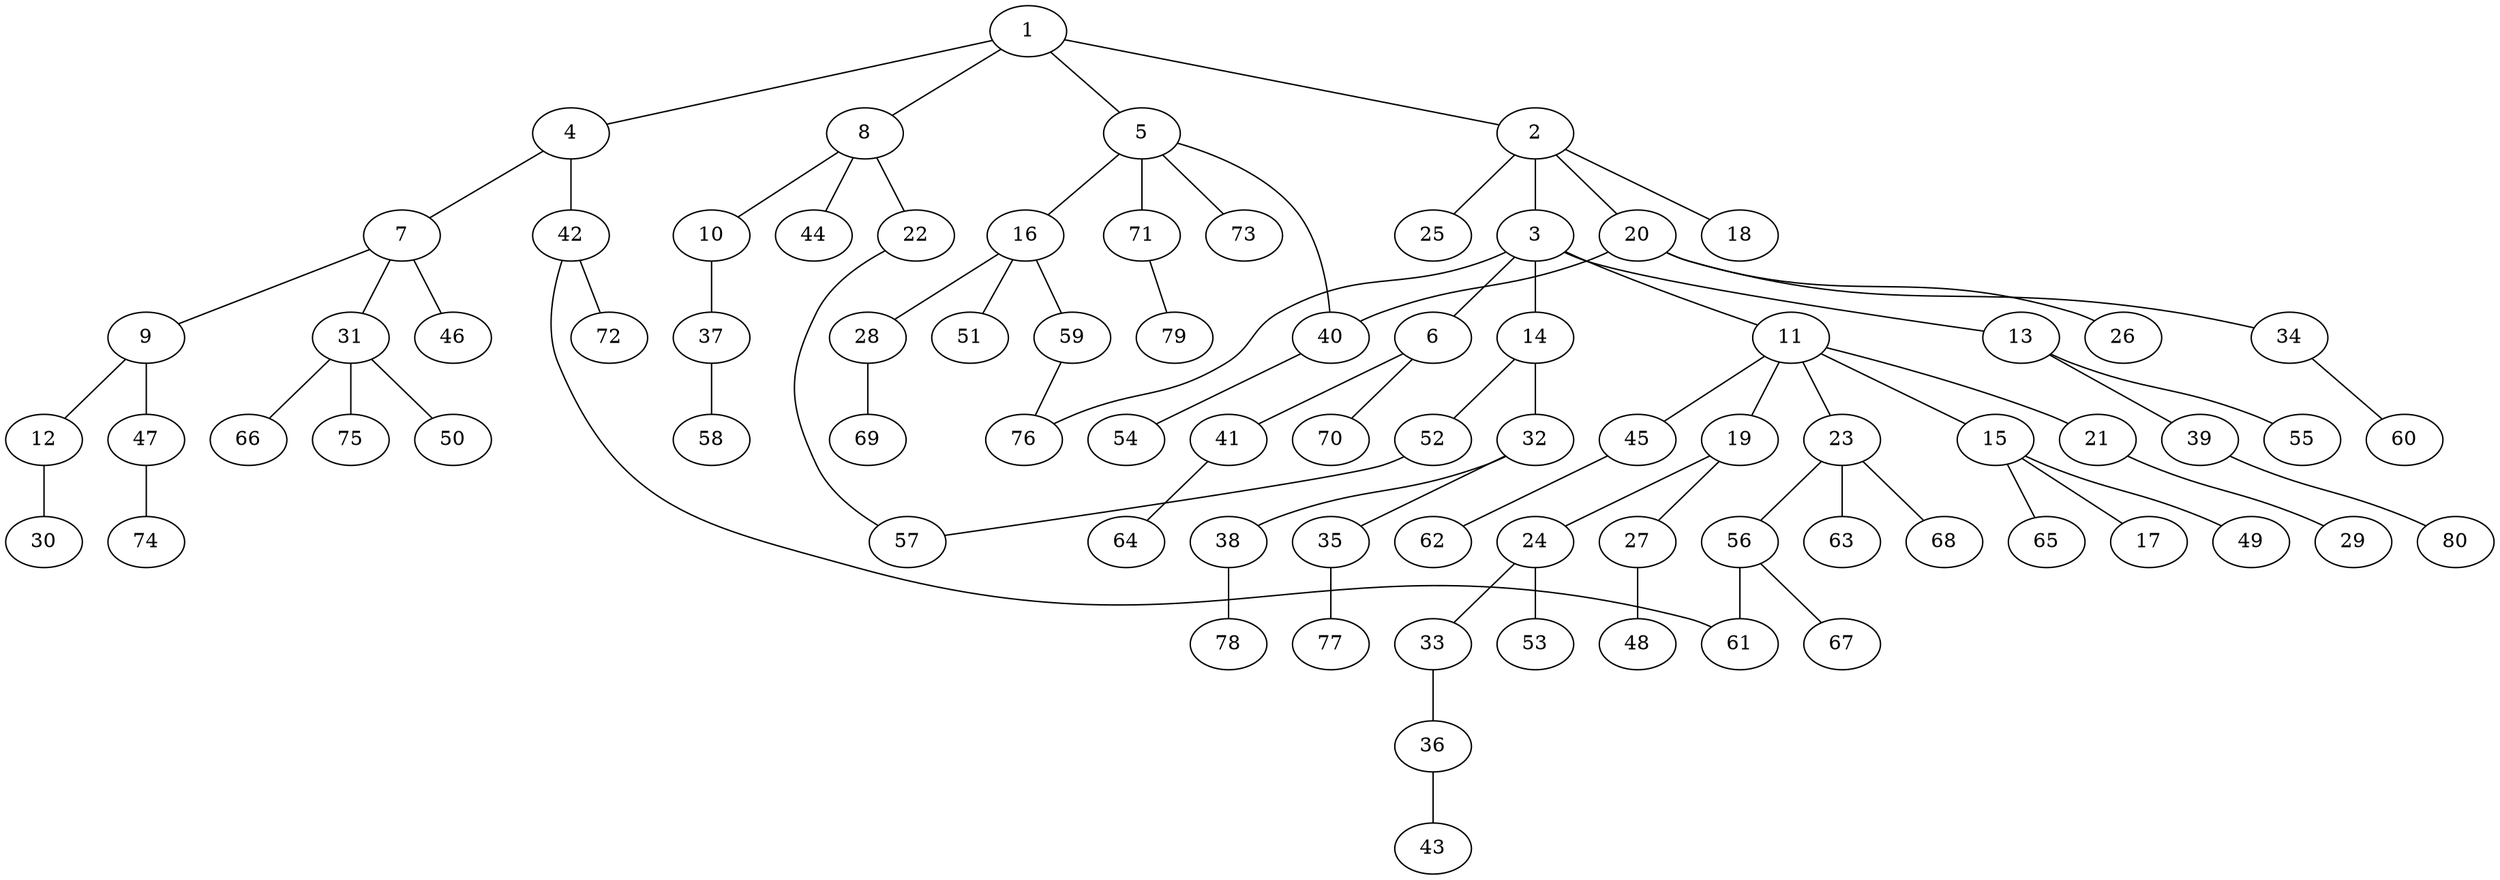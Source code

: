 graph graphname {1--2
1--4
1--5
1--8
2--3
2--18
2--20
2--25
3--6
3--11
3--13
3--14
3--76
4--7
4--42
5--16
5--40
5--71
5--73
6--41
6--70
7--9
7--31
7--46
8--10
8--22
8--44
9--12
9--47
10--37
11--15
11--19
11--21
11--23
11--45
12--30
13--39
13--55
14--32
14--52
15--17
15--49
15--65
16--28
16--51
16--59
19--24
19--27
20--26
20--34
20--40
21--29
22--57
23--56
23--63
23--68
24--33
24--53
27--48
28--69
31--50
31--66
31--75
32--35
32--38
33--36
34--60
35--77
36--43
37--58
38--78
39--80
40--54
41--64
42--61
42--72
45--62
47--74
52--57
56--61
56--67
59--76
71--79
}